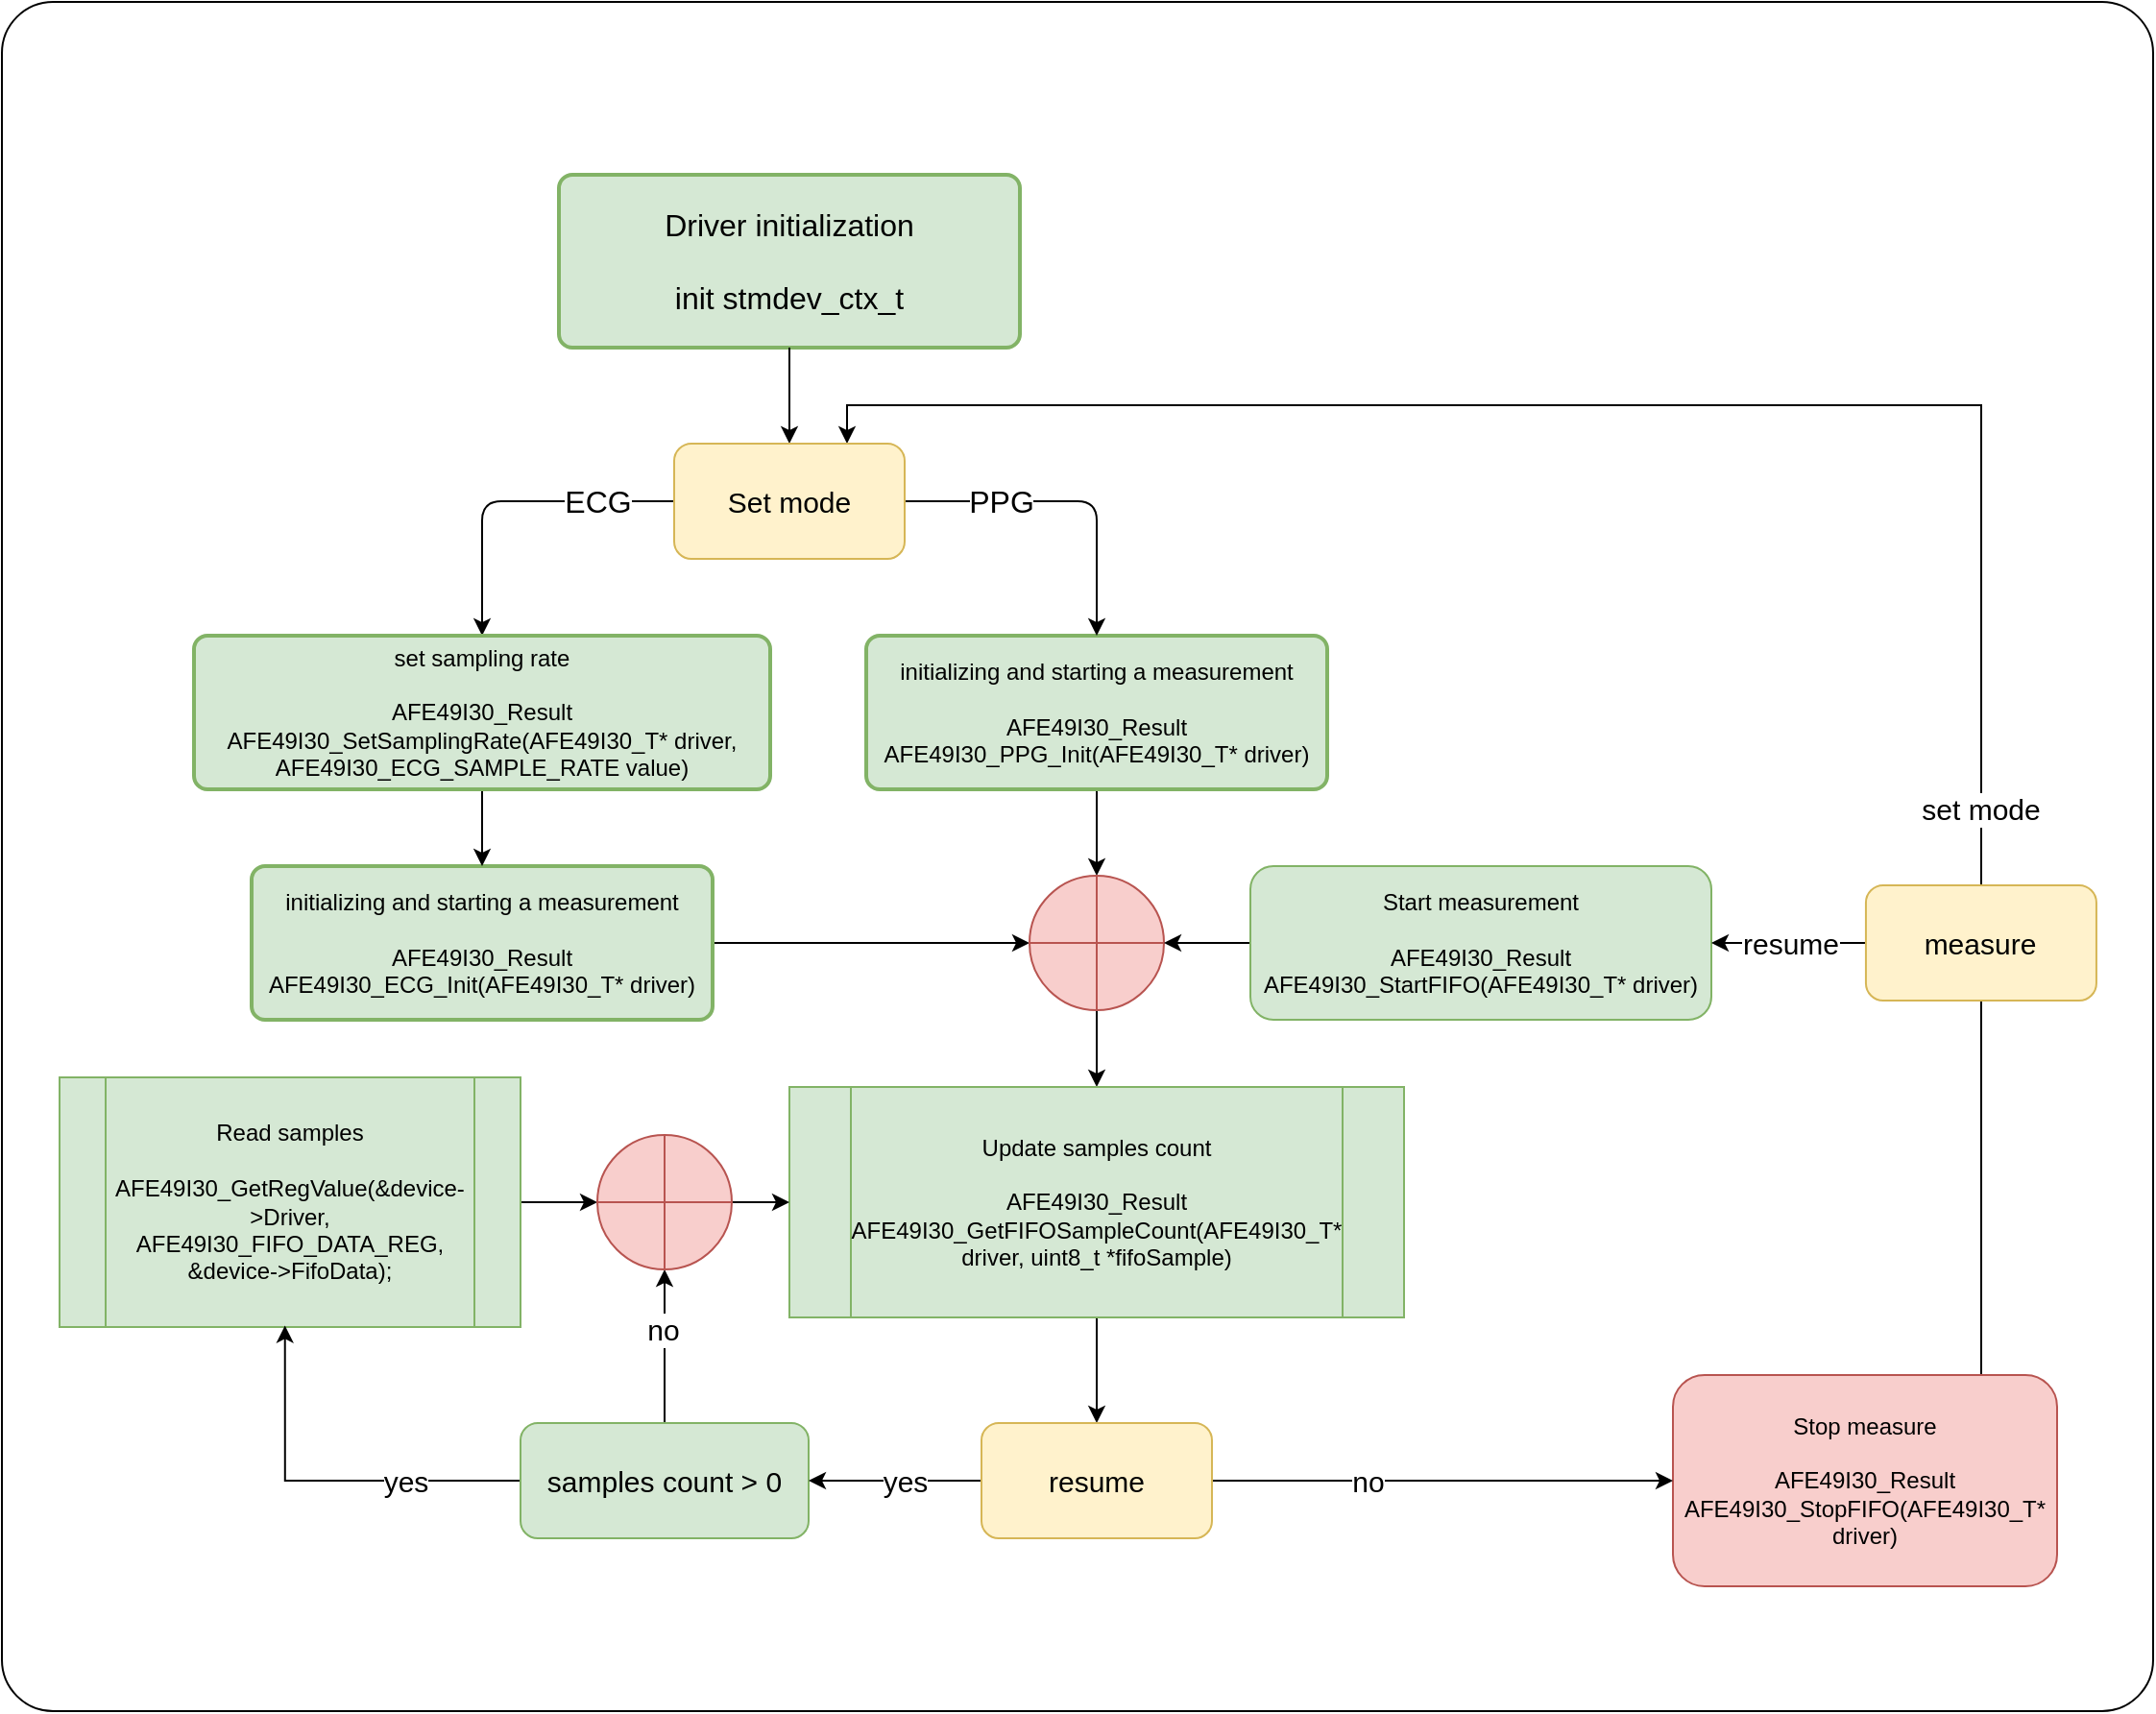 <mxfile version="13.9.9" type="device"><diagram id="EQhAou_zvEscubx9BsLe" name="Страница 1"><mxGraphModel dx="1278" dy="948" grid="1" gridSize="10" guides="1" tooltips="1" connect="1" arrows="1" fold="1" page="1" pageScale="1" pageWidth="827" pageHeight="1169" math="0" shadow="0"><root><mxCell id="0"/><mxCell id="1" parent="0"/><mxCell id="HmIS8E_TxTeMuR1SQwm9-8" value="" style="rounded=1;whiteSpace=wrap;html=1;arcSize=3;" parent="1" vertex="1"><mxGeometry x="230" y="110" width="1120" height="890" as="geometry"/></mxCell><mxCell id="Y1vOJ8Ac_sduP8sWqBSn-1" value="Driver initialization&#10;&#10;init stmdev_ctx_t" style="rounded=1;whiteSpace=wrap;absoluteArcSize=1;arcSize=14;strokeWidth=2;fontSize=16;fillColor=#d5e8d4;strokeColor=#82b366;" parent="1" vertex="1"><mxGeometry x="520" y="200" width="240" height="90" as="geometry"/></mxCell><mxCell id="HmIS8E_TxTeMuR1SQwm9-5" style="edgeStyle=orthogonalEdgeStyle;rounded=0;orthogonalLoop=1;jettySize=auto;html=1;entryX=0;entryY=0.5;entryDx=0;entryDy=0;entryPerimeter=0;exitX=1;exitY=0.5;exitDx=0;exitDy=0;" parent="1" source="Y1vOJ8Ac_sduP8sWqBSn-2" target="Y1vOJ8Ac_sduP8sWqBSn-12" edge="1"><mxGeometry relative="1" as="geometry"><mxPoint x="480" y="600" as="sourcePoint"/><Array as="points"/></mxGeometry></mxCell><mxCell id="Y1vOJ8Ac_sduP8sWqBSn-2" value="initializing and starting a measurement&lt;br&gt;&lt;br&gt;AFE49I30_Result AFE49I30_ECG_Init(AFE49I30_T* driver)" style="rounded=1;whiteSpace=wrap;html=1;absoluteArcSize=1;arcSize=14;strokeWidth=2;fillColor=#d5e8d4;strokeColor=#82b366;" parent="1" vertex="1"><mxGeometry x="360" y="560" width="240" height="80" as="geometry"/></mxCell><mxCell id="Y1vOJ8Ac_sduP8sWqBSn-4" value="" style="endArrow=classic;html=1;entryX=0.5;entryY=0;entryDx=0;entryDy=0;exitX=0.5;exitY=1;exitDx=0;exitDy=0;" parent="1" source="Y1vOJ8Ac_sduP8sWqBSn-1" target="Y1vOJ8Ac_sduP8sWqBSn-62" edge="1"><mxGeometry width="50" height="50" relative="1" as="geometry"><mxPoint x="605" y="250" as="sourcePoint"/><mxPoint x="605" y="250" as="targetPoint"/></mxGeometry></mxCell><mxCell id="HmIS8E_TxTeMuR1SQwm9-3" style="edgeStyle=orthogonalEdgeStyle;rounded=0;orthogonalLoop=1;jettySize=auto;html=1;entryX=0.5;entryY=0;entryDx=0;entryDy=0;entryPerimeter=0;" parent="1" source="Y1vOJ8Ac_sduP8sWqBSn-5" target="Y1vOJ8Ac_sduP8sWqBSn-12" edge="1"><mxGeometry relative="1" as="geometry"/></mxCell><mxCell id="Y1vOJ8Ac_sduP8sWqBSn-5" value="initializing and starting a measurement&lt;br&gt;&lt;br&gt;AFE49I30_Result AFE49I30_PPG_Init(AFE49I30_T* driver)" style="rounded=1;whiteSpace=wrap;html=1;absoluteArcSize=1;arcSize=14;strokeWidth=2;fillColor=#d5e8d4;strokeColor=#82b366;" parent="1" vertex="1"><mxGeometry x="680" y="440" width="240" height="80" as="geometry"/></mxCell><mxCell id="Y1vOJ8Ac_sduP8sWqBSn-8" value="" style="endArrow=classic;html=1;exitX=0;exitY=0.5;exitDx=0;exitDy=0;" parent="1" source="Y1vOJ8Ac_sduP8sWqBSn-62" edge="1"><mxGeometry relative="1" as="geometry"><mxPoint x="480" y="245" as="sourcePoint"/><mxPoint x="480" y="440" as="targetPoint"/><Array as="points"><mxPoint x="480" y="370"/></Array></mxGeometry></mxCell><mxCell id="Y1vOJ8Ac_sduP8sWqBSn-9" value="ECG" style="edgeLabel;resizable=0;html=1;align=center;verticalAlign=middle;fontSize=16;" parent="Y1vOJ8Ac_sduP8sWqBSn-8" connectable="0" vertex="1"><mxGeometry relative="1" as="geometry"><mxPoint x="45" as="offset"/></mxGeometry></mxCell><mxCell id="Y1vOJ8Ac_sduP8sWqBSn-10" value="" style="endArrow=classic;html=1;entryX=0.5;entryY=0;entryDx=0;entryDy=0;fontSize=16;exitX=1;exitY=0.5;exitDx=0;exitDy=0;" parent="1" source="Y1vOJ8Ac_sduP8sWqBSn-62" target="Y1vOJ8Ac_sduP8sWqBSn-5" edge="1"><mxGeometry relative="1" as="geometry"><mxPoint x="730" y="245" as="sourcePoint"/><mxPoint x="700" y="240" as="targetPoint"/><Array as="points"><mxPoint x="800" y="370"/></Array></mxGeometry></mxCell><mxCell id="Y1vOJ8Ac_sduP8sWqBSn-11" value="PPG" style="edgeLabel;resizable=0;html=1;align=center;verticalAlign=middle;fontSize=16;" parent="Y1vOJ8Ac_sduP8sWqBSn-10" connectable="0" vertex="1"><mxGeometry relative="1" as="geometry"><mxPoint x="-35.14" as="offset"/></mxGeometry></mxCell><mxCell id="HmIS8E_TxTeMuR1SQwm9-4" value="" style="edgeStyle=orthogonalEdgeStyle;rounded=0;orthogonalLoop=1;jettySize=auto;html=1;" parent="1" source="Y1vOJ8Ac_sduP8sWqBSn-12" target="Y1vOJ8Ac_sduP8sWqBSn-15" edge="1"><mxGeometry relative="1" as="geometry"/></mxCell><mxCell id="Y1vOJ8Ac_sduP8sWqBSn-12" value="" style="verticalLabelPosition=bottom;verticalAlign=top;html=1;shape=mxgraph.flowchart.summing_function;fillColor=#f8cecc;strokeColor=#b85450;" parent="1" vertex="1"><mxGeometry x="765" y="565" width="70" height="70" as="geometry"/></mxCell><mxCell id="Y1vOJ8Ac_sduP8sWqBSn-50" value="" style="edgeStyle=orthogonalEdgeStyle;rounded=0;orthogonalLoop=1;jettySize=auto;html=1;fontSize=15;" parent="1" source="Y1vOJ8Ac_sduP8sWqBSn-15" target="Y1vOJ8Ac_sduP8sWqBSn-49" edge="1"><mxGeometry relative="1" as="geometry"/></mxCell><mxCell id="Y1vOJ8Ac_sduP8sWqBSn-15" value="Update samples count&#10;&#10;AFE49I30_Result AFE49I30_GetFIFOSampleCount(AFE49I30_T* driver, uint8_t *fifoSample)" style="shape=process;whiteSpace=wrap;backgroundOutline=1;fontSize=12;fontStyle=0;fillColor=#d5e8d4;strokeColor=#82b366;" parent="1" vertex="1"><mxGeometry x="640" y="675" width="320" height="120" as="geometry"/></mxCell><mxCell id="HmIS8E_TxTeMuR1SQwm9-2" style="edgeStyle=orthogonalEdgeStyle;rounded=0;orthogonalLoop=1;jettySize=auto;html=1;entryX=1;entryY=0.5;entryDx=0;entryDy=0;entryPerimeter=0;" parent="1" source="Y1vOJ8Ac_sduP8sWqBSn-19" target="Y1vOJ8Ac_sduP8sWqBSn-12" edge="1"><mxGeometry relative="1" as="geometry"/></mxCell><mxCell id="Y1vOJ8Ac_sduP8sWqBSn-19" value="Start measurement&#10;&#10;AFE49I30_Result AFE49I30_StartFIFO(AFE49I30_T* driver)" style="rounded=1;whiteSpace=wrap;fontSize=12;fillColor=#d5e8d4;strokeColor=#82b366;" parent="1" vertex="1"><mxGeometry x="880" y="560" width="240" height="80" as="geometry"/></mxCell><mxCell id="Y1vOJ8Ac_sduP8sWqBSn-58" style="edgeStyle=orthogonalEdgeStyle;rounded=0;orthogonalLoop=1;jettySize=auto;html=1;entryX=0;entryY=0.5;entryDx=0;entryDy=0;entryPerimeter=0;fontSize=15;" parent="1" source="Y1vOJ8Ac_sduP8sWqBSn-27" target="Y1vOJ8Ac_sduP8sWqBSn-55" edge="1"><mxGeometry relative="1" as="geometry"/></mxCell><mxCell id="Y1vOJ8Ac_sduP8sWqBSn-27" value="Read samples&#10;&#10;AFE49I30_GetRegValue(&amp;device-&gt;Driver, AFE49I30_FIFO_DATA_REG, &amp;device-&gt;FifoData);" style="shape=process;whiteSpace=wrap;backgroundOutline=1;fontSize=12;fillColor=#d5e8d4;strokeColor=#82b366;" parent="1" vertex="1"><mxGeometry x="260" y="670" width="240" height="130" as="geometry"/></mxCell><mxCell id="Y1vOJ8Ac_sduP8sWqBSn-42" style="edgeStyle=orthogonalEdgeStyle;rounded=0;orthogonalLoop=1;jettySize=auto;html=1;fontSize=15;entryX=0.5;entryY=1;entryDx=0;entryDy=0;" parent="1" source="Y1vOJ8Ac_sduP8sWqBSn-32" edge="1"><mxGeometry relative="1" as="geometry"><mxPoint x="1260.47" y="620" as="targetPoint"/><Array as="points"><mxPoint x="1260" y="725"/></Array></mxGeometry></mxCell><mxCell id="Y1vOJ8Ac_sduP8sWqBSn-32" value="Stop measure&#10;&#10;AFE49I30_Result AFE49I30_StopFIFO(AFE49I30_T* driver)" style="rounded=1;whiteSpace=wrap;fillColor=#f8cecc;strokeColor=#b85450;" parent="1" vertex="1"><mxGeometry x="1100.0" y="825" width="200" height="110" as="geometry"/></mxCell><mxCell id="Y1vOJ8Ac_sduP8sWqBSn-39" value="" style="endArrow=classic;html=1;fontSize=15;exitX=0;exitY=0.5;exitDx=0;exitDy=0;entryX=1;entryY=0.5;entryDx=0;entryDy=0;" parent="1" source="Y1vOJ8Ac_sduP8sWqBSn-46" target="Y1vOJ8Ac_sduP8sWqBSn-19" edge="1"><mxGeometry relative="1" as="geometry"><mxPoint x="1180.0" y="600" as="sourcePoint"/><mxPoint x="1140" y="660" as="targetPoint"/></mxGeometry></mxCell><mxCell id="Y1vOJ8Ac_sduP8sWqBSn-40" value="&lt;span style=&quot;font-size: 15px&quot;&gt;resume&lt;/span&gt;" style="edgeLabel;resizable=0;html=1;align=center;verticalAlign=middle;" parent="Y1vOJ8Ac_sduP8sWqBSn-39" connectable="0" vertex="1"><mxGeometry relative="1" as="geometry"/></mxCell><mxCell id="Y1vOJ8Ac_sduP8sWqBSn-63" style="edgeStyle=orthogonalEdgeStyle;rounded=0;orthogonalLoop=1;jettySize=auto;html=1;fontSize=15;entryX=0.75;entryY=0;entryDx=0;entryDy=0;" parent="1" source="Y1vOJ8Ac_sduP8sWqBSn-46" target="Y1vOJ8Ac_sduP8sWqBSn-62" edge="1"><mxGeometry relative="1" as="geometry"><mxPoint x="900" y="280" as="targetPoint"/><Array as="points"><mxPoint x="1261" y="320"/><mxPoint x="670" y="320"/></Array></mxGeometry></mxCell><mxCell id="Y1vOJ8Ac_sduP8sWqBSn-64" value="set mode" style="edgeLabel;html=1;align=center;verticalAlign=middle;resizable=0;points=[];fontSize=15;" parent="Y1vOJ8Ac_sduP8sWqBSn-63" vertex="1" connectable="0"><mxGeometry x="-0.317" y="-3" relative="1" as="geometry"><mxPoint x="43.3" y="213" as="offset"/></mxGeometry></mxCell><mxCell id="Y1vOJ8Ac_sduP8sWqBSn-46" value="measure" style="rounded=1;whiteSpace=wrap;html=1;fontSize=15;fillColor=#fff2cc;strokeColor=#d6b656;" parent="1" vertex="1"><mxGeometry x="1200.47" y="570" width="120" height="60" as="geometry"/></mxCell><mxCell id="Y1vOJ8Ac_sduP8sWqBSn-57" style="edgeStyle=orthogonalEdgeStyle;rounded=0;orthogonalLoop=1;jettySize=auto;html=1;fontSize=15;entryX=0.489;entryY=0.994;entryDx=0;entryDy=0;entryPerimeter=0;exitX=0;exitY=0.5;exitDx=0;exitDy=0;" parent="1" source="Y1vOJ8Ac_sduP8sWqBSn-47" target="Y1vOJ8Ac_sduP8sWqBSn-27" edge="1"><mxGeometry relative="1" as="geometry"><mxPoint x="380" y="825" as="targetPoint"/><Array as="points"><mxPoint x="377" y="880"/></Array></mxGeometry></mxCell><mxCell id="Y1vOJ8Ac_sduP8sWqBSn-60" value="yes" style="edgeLabel;html=1;align=center;verticalAlign=middle;resizable=0;points=[];fontSize=15;" parent="Y1vOJ8Ac_sduP8sWqBSn-57" vertex="1" connectable="0"><mxGeometry x="-0.521" y="3" relative="1" as="geometry"><mxPoint x="-11.39" y="-3" as="offset"/></mxGeometry></mxCell><mxCell id="Y1vOJ8Ac_sduP8sWqBSn-59" style="edgeStyle=orthogonalEdgeStyle;rounded=0;orthogonalLoop=1;jettySize=auto;html=1;fontSize=15;" parent="1" source="Y1vOJ8Ac_sduP8sWqBSn-47" target="Y1vOJ8Ac_sduP8sWqBSn-55" edge="1"><mxGeometry relative="1" as="geometry"/></mxCell><mxCell id="Y1vOJ8Ac_sduP8sWqBSn-61" value="no" style="edgeLabel;html=1;align=center;verticalAlign=middle;resizable=0;points=[];fontSize=15;" parent="Y1vOJ8Ac_sduP8sWqBSn-59" vertex="1" connectable="0"><mxGeometry x="0.224" y="1" relative="1" as="geometry"><mxPoint as="offset"/></mxGeometry></mxCell><mxCell id="Y1vOJ8Ac_sduP8sWqBSn-47" value="samples count &amp;gt; 0" style="rounded=1;whiteSpace=wrap;html=1;fontSize=15;fillColor=#d5e8d4;strokeColor=#82b366;" parent="1" vertex="1"><mxGeometry x="500" y="850" width="150" height="60" as="geometry"/></mxCell><mxCell id="Y1vOJ8Ac_sduP8sWqBSn-51" value="" style="edgeStyle=orthogonalEdgeStyle;rounded=0;orthogonalLoop=1;jettySize=auto;html=1;fontSize=15;" parent="1" source="Y1vOJ8Ac_sduP8sWqBSn-49" target="Y1vOJ8Ac_sduP8sWqBSn-47" edge="1"><mxGeometry relative="1" as="geometry"/></mxCell><mxCell id="Y1vOJ8Ac_sduP8sWqBSn-54" value="yes" style="edgeLabel;html=1;align=center;verticalAlign=middle;resizable=0;points=[];fontSize=15;" parent="Y1vOJ8Ac_sduP8sWqBSn-51" vertex="1" connectable="0"><mxGeometry x="-0.231" y="1" relative="1" as="geometry"><mxPoint x="-5.35" y="-1" as="offset"/></mxGeometry></mxCell><mxCell id="Y1vOJ8Ac_sduP8sWqBSn-52" style="edgeStyle=orthogonalEdgeStyle;rounded=0;orthogonalLoop=1;jettySize=auto;html=1;fontSize=15;entryX=0;entryY=0.5;entryDx=0;entryDy=0;" parent="1" source="Y1vOJ8Ac_sduP8sWqBSn-49" target="Y1vOJ8Ac_sduP8sWqBSn-32" edge="1"><mxGeometry relative="1" as="geometry"><mxPoint x="1090.0" y="885" as="targetPoint"/></mxGeometry></mxCell><mxCell id="Y1vOJ8Ac_sduP8sWqBSn-53" value="no" style="edgeLabel;html=1;align=center;verticalAlign=middle;resizable=0;points=[];fontSize=15;" parent="Y1vOJ8Ac_sduP8sWqBSn-52" vertex="1" connectable="0"><mxGeometry x="-0.324" relative="1" as="geometry"><mxPoint as="offset"/></mxGeometry></mxCell><mxCell id="Y1vOJ8Ac_sduP8sWqBSn-49" value="&lt;span&gt;resume&lt;/span&gt;" style="rounded=1;whiteSpace=wrap;html=1;fontSize=15;fillColor=#fff2cc;strokeColor=#d6b656;" parent="1" vertex="1"><mxGeometry x="740" y="850" width="120" height="60" as="geometry"/></mxCell><mxCell id="Y1vOJ8Ac_sduP8sWqBSn-56" style="edgeStyle=orthogonalEdgeStyle;rounded=0;orthogonalLoop=1;jettySize=auto;html=1;entryX=0;entryY=0.5;entryDx=0;entryDy=0;fontSize=15;" parent="1" source="Y1vOJ8Ac_sduP8sWqBSn-55" target="Y1vOJ8Ac_sduP8sWqBSn-15" edge="1"><mxGeometry relative="1" as="geometry"/></mxCell><mxCell id="Y1vOJ8Ac_sduP8sWqBSn-55" value="" style="verticalLabelPosition=bottom;verticalAlign=top;html=1;shape=mxgraph.flowchart.summing_function;fillColor=#f8cecc;strokeColor=#b85450;" parent="1" vertex="1"><mxGeometry x="540" y="700" width="70" height="70" as="geometry"/></mxCell><mxCell id="Y1vOJ8Ac_sduP8sWqBSn-62" value="Set mode" style="rounded=1;whiteSpace=wrap;html=1;fontSize=15;fillColor=#fff2cc;strokeColor=#d6b656;" parent="1" vertex="1"><mxGeometry x="580" y="340" width="120" height="60" as="geometry"/></mxCell><mxCell id="HmIS8E_TxTeMuR1SQwm9-7" style="edgeStyle=orthogonalEdgeStyle;rounded=0;orthogonalLoop=1;jettySize=auto;html=1;entryX=0.5;entryY=0;entryDx=0;entryDy=0;" parent="1" source="HmIS8E_TxTeMuR1SQwm9-6" target="Y1vOJ8Ac_sduP8sWqBSn-2" edge="1"><mxGeometry relative="1" as="geometry"/></mxCell><mxCell id="HmIS8E_TxTeMuR1SQwm9-6" value="set sampling rate&#10;&#10;AFE49I30_Result AFE49I30_SetSamplingRate(AFE49I30_T* driver, AFE49I30_ECG_SAMPLE_RATE value)" style="rounded=1;whiteSpace=wrap;absoluteArcSize=1;arcSize=14;strokeWidth=2;fillColor=#d5e8d4;strokeColor=#82b366;align=center;" parent="1" vertex="1"><mxGeometry x="330" y="440" width="300" height="80" as="geometry"/></mxCell></root></mxGraphModel></diagram></mxfile>